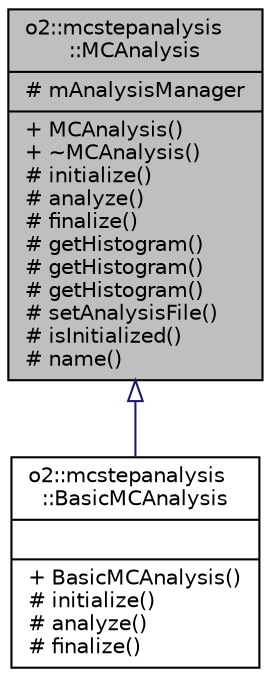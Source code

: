 digraph "o2::mcstepanalysis::MCAnalysis"
{
 // INTERACTIVE_SVG=YES
  bgcolor="transparent";
  edge [fontname="Helvetica",fontsize="10",labelfontname="Helvetica",labelfontsize="10"];
  node [fontname="Helvetica",fontsize="10",shape=record];
  Node1 [label="{o2::mcstepanalysis\l::MCAnalysis\n|# mAnalysisManager\l|+ MCAnalysis()\l+ ~MCAnalysis()\l# initialize()\l# analyze()\l# finalize()\l# getHistogram()\l# getHistogram()\l# getHistogram()\l# setAnalysisFile()\l# isInitialized()\l# name()\l}",height=0.2,width=0.4,color="black", fillcolor="grey75", style="filled" fontcolor="black"];
  Node1 -> Node2 [dir="back",color="midnightblue",fontsize="10",style="solid",arrowtail="onormal",fontname="Helvetica"];
  Node2 [label="{o2::mcstepanalysis\l::BasicMCAnalysis\n||+ BasicMCAnalysis()\l# initialize()\l# analyze()\l# finalize()\l}",height=0.2,width=0.4,color="black",URL="$de/d3e/classo2_1_1mcstepanalysis_1_1BasicMCAnalysis.html"];
}
